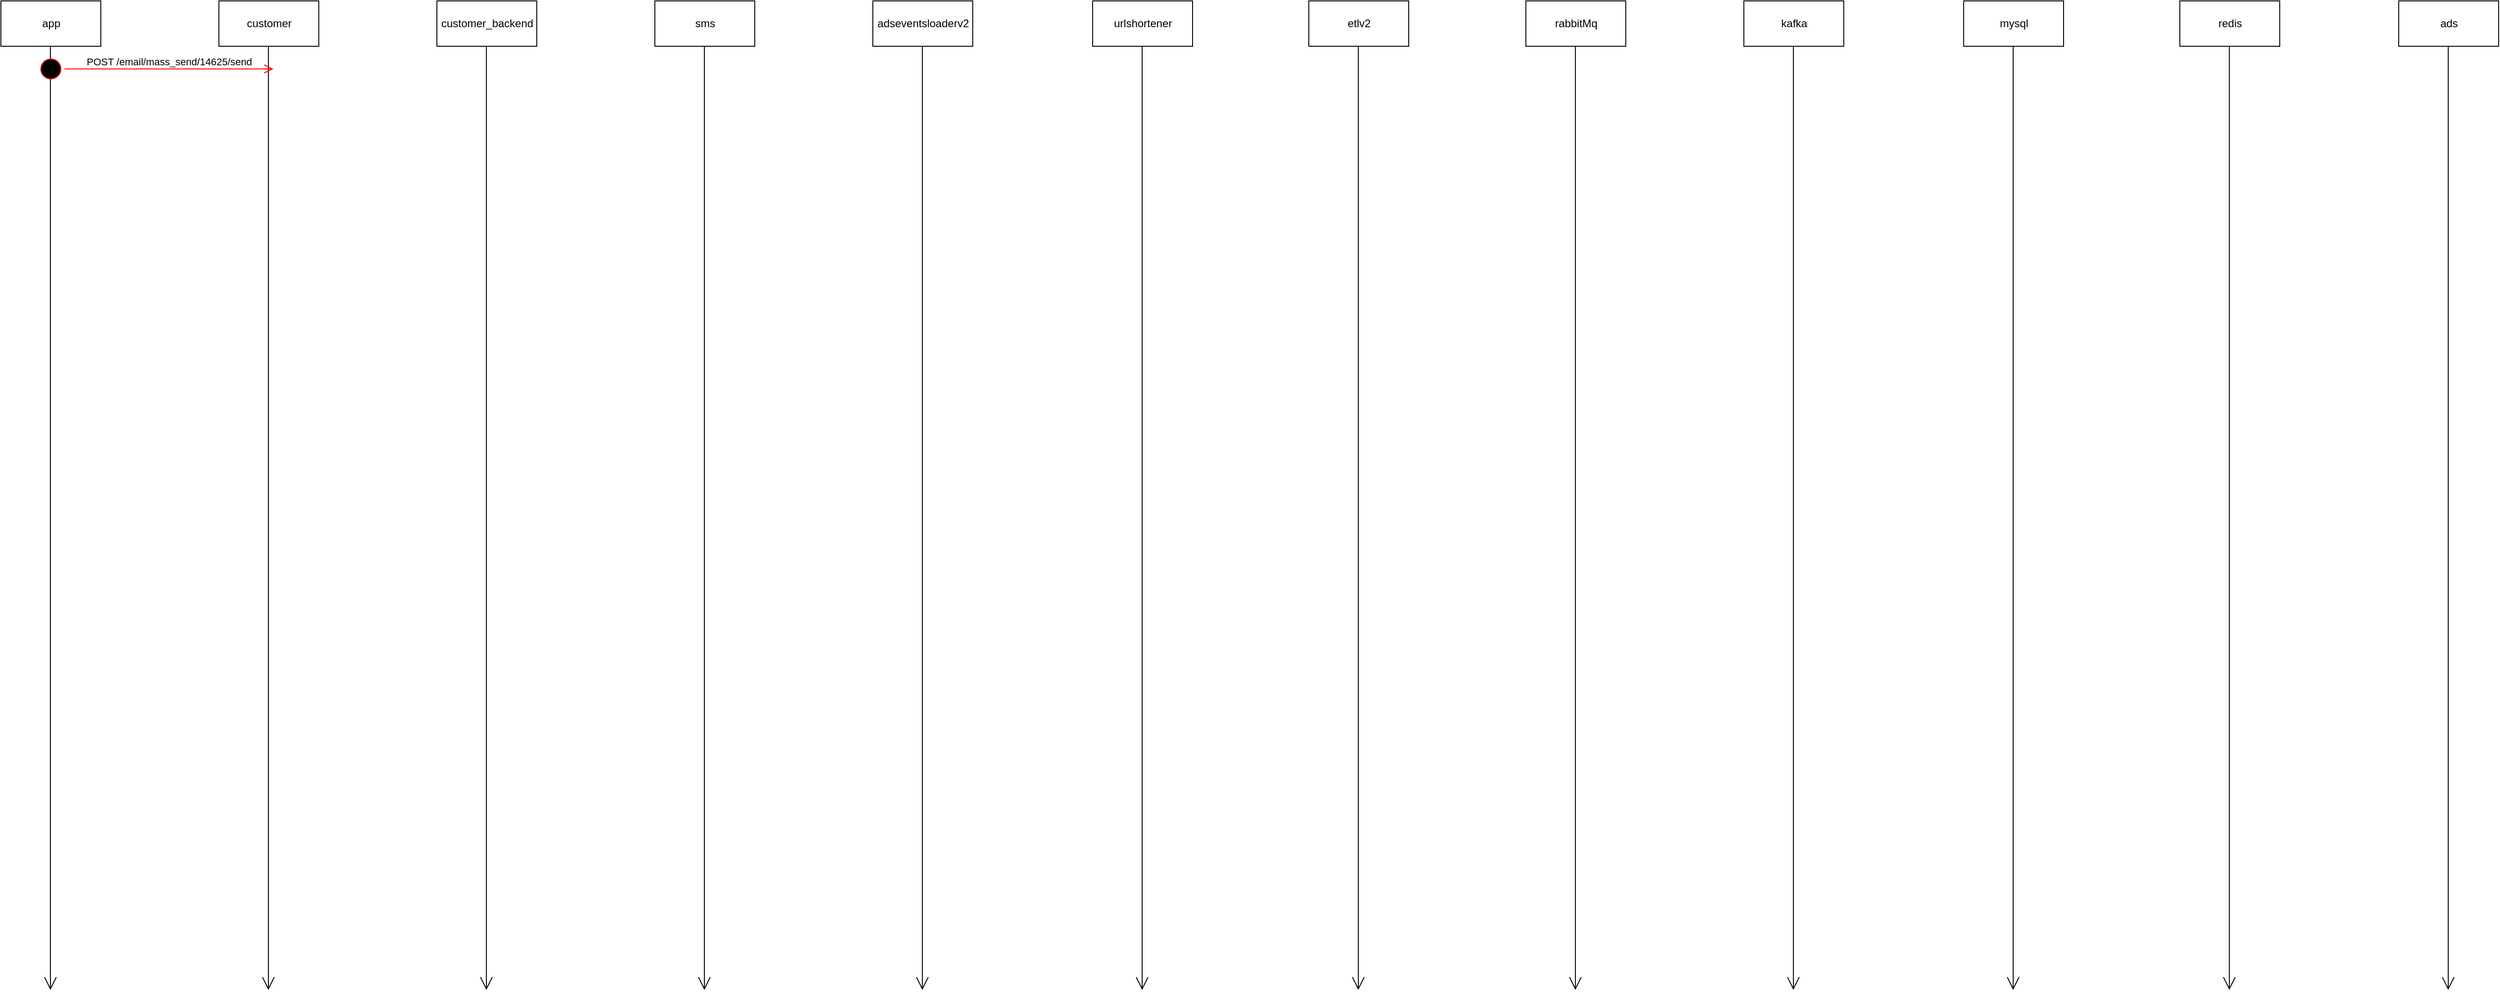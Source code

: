 <mxfile version="10.7.7" type="github"><diagram id="O8g2RhH4K5P0FFONlndG" name="Page-1"><mxGraphModel dx="1825" dy="525" grid="1" gridSize="10" guides="1" tooltips="1" connect="1" arrows="1" fold="1" page="1" pageScale="1" pageWidth="827" pageHeight="1169" math="0" shadow="0"><root><mxCell id="0"/><mxCell id="1" parent="0"/><mxCell id="TE-8ePu028glbtKg9xM3-2" value="app" style="html=1;" parent="1" vertex="1"><mxGeometry x="-200" y="30" width="110" height="50" as="geometry"/></mxCell><mxCell id="TE-8ePu028glbtKg9xM3-4" value="customer_backend" style="html=1;" parent="1" vertex="1"><mxGeometry x="280" y="30" width="110" height="50" as="geometry"/></mxCell><mxCell id="TE-8ePu028glbtKg9xM3-5" value="" style="endArrow=open;endFill=1;endSize=12;html=1;" parent="1" edge="1"><mxGeometry width="160" relative="1" as="geometry"><mxPoint x="334.5" y="80" as="sourcePoint"/><mxPoint x="334.5" y="1120" as="targetPoint"/></mxGeometry></mxCell><mxCell id="TE-8ePu028glbtKg9xM3-6" value="sms" style="html=1;" parent="1" vertex="1"><mxGeometry x="520" y="30" width="110" height="50" as="geometry"/></mxCell><mxCell id="TE-8ePu028glbtKg9xM3-7" value="" style="endArrow=open;endFill=1;endSize=12;html=1;" parent="1" edge="1"><mxGeometry width="160" relative="1" as="geometry"><mxPoint x="574.5" y="80" as="sourcePoint"/><mxPoint x="574.5" y="1120" as="targetPoint"/></mxGeometry></mxCell><mxCell id="TE-8ePu028glbtKg9xM3-8" value="adseventsloaderv2" style="html=1;" parent="1" vertex="1"><mxGeometry x="760" y="30" width="110" height="50" as="geometry"/></mxCell><mxCell id="TE-8ePu028glbtKg9xM3-9" value="" style="endArrow=open;endFill=1;endSize=12;html=1;" parent="1" edge="1"><mxGeometry width="160" relative="1" as="geometry"><mxPoint x="814.5" y="80" as="sourcePoint"/><mxPoint x="814.5" y="1120" as="targetPoint"/></mxGeometry></mxCell><mxCell id="TE-8ePu028glbtKg9xM3-10" value="urlshortener" style="html=1;" parent="1" vertex="1"><mxGeometry x="1002" y="30" width="110" height="50" as="geometry"/></mxCell><mxCell id="TE-8ePu028glbtKg9xM3-11" value="" style="endArrow=open;endFill=1;endSize=12;html=1;" parent="1" edge="1"><mxGeometry width="160" relative="1" as="geometry"><mxPoint x="1056.5" y="80" as="sourcePoint"/><mxPoint x="1056.5" y="1120" as="targetPoint"/></mxGeometry></mxCell><mxCell id="TE-8ePu028glbtKg9xM3-12" value="etlv2" style="html=1;" parent="1" vertex="1"><mxGeometry x="1240" y="30" width="110" height="50" as="geometry"/></mxCell><mxCell id="TE-8ePu028glbtKg9xM3-13" value="" style="endArrow=open;endFill=1;endSize=12;html=1;" parent="1" edge="1"><mxGeometry width="160" relative="1" as="geometry"><mxPoint x="1294.5" y="80" as="sourcePoint"/><mxPoint x="1294.5" y="1120" as="targetPoint"/></mxGeometry></mxCell><mxCell id="TE-8ePu028glbtKg9xM3-14" value="rabbitMq" style="html=1;" parent="1" vertex="1"><mxGeometry x="1479" y="30" width="110" height="50" as="geometry"/></mxCell><mxCell id="TE-8ePu028glbtKg9xM3-15" value="" style="endArrow=open;endFill=1;endSize=12;html=1;" parent="1" edge="1"><mxGeometry width="160" relative="1" as="geometry"><mxPoint x="1533.5" y="80" as="sourcePoint"/><mxPoint x="1533.5" y="1120" as="targetPoint"/></mxGeometry></mxCell><mxCell id="TE-8ePu028glbtKg9xM3-16" value="kafka" style="html=1;" parent="1" vertex="1"><mxGeometry x="1719" y="30" width="110" height="50" as="geometry"/></mxCell><mxCell id="TE-8ePu028glbtKg9xM3-17" value="" style="endArrow=open;endFill=1;endSize=12;html=1;" parent="1" edge="1"><mxGeometry width="160" relative="1" as="geometry"><mxPoint x="1773.5" y="80" as="sourcePoint"/><mxPoint x="1773.5" y="1120" as="targetPoint"/></mxGeometry></mxCell><mxCell id="TE-8ePu028glbtKg9xM3-18" value="mysql" style="html=1;" parent="1" vertex="1"><mxGeometry x="1961" y="30" width="110" height="50" as="geometry"/></mxCell><mxCell id="TE-8ePu028glbtKg9xM3-19" value="" style="endArrow=open;endFill=1;endSize=12;html=1;" parent="1" edge="1"><mxGeometry width="160" relative="1" as="geometry"><mxPoint x="2015.5" y="80" as="sourcePoint"/><mxPoint x="2015.5" y="1120" as="targetPoint"/></mxGeometry></mxCell><mxCell id="TE-8ePu028glbtKg9xM3-20" value="redis" style="html=1;" parent="1" vertex="1"><mxGeometry x="2199" y="30" width="110" height="50" as="geometry"/></mxCell><mxCell id="TE-8ePu028glbtKg9xM3-21" value="" style="endArrow=open;endFill=1;endSize=12;html=1;" parent="1" edge="1"><mxGeometry width="160" relative="1" as="geometry"><mxPoint x="2253.5" y="80" as="sourcePoint"/><mxPoint x="2253.5" y="1120" as="targetPoint"/></mxGeometry></mxCell><mxCell id="TE-8ePu028glbtKg9xM3-22" value="ads" style="html=1;" parent="1" vertex="1"><mxGeometry x="2440" y="30" width="110" height="50" as="geometry"/></mxCell><mxCell id="TE-8ePu028glbtKg9xM3-23" value="" style="endArrow=open;endFill=1;endSize=12;html=1;" parent="1" edge="1"><mxGeometry width="160" relative="1" as="geometry"><mxPoint x="2494.5" y="80" as="sourcePoint"/><mxPoint x="2494.5" y="1120" as="targetPoint"/></mxGeometry></mxCell><mxCell id="ezRIE77XOHFSFWOEo3Oj-6" value="customer" style="html=1;" vertex="1" parent="1"><mxGeometry x="40" y="30" width="110" height="50" as="geometry"/></mxCell><mxCell id="ezRIE77XOHFSFWOEo3Oj-7" value="" style="endArrow=open;endFill=1;endSize=12;html=1;" edge="1" parent="1"><mxGeometry width="160" relative="1" as="geometry"><mxPoint x="94.5" y="80" as="sourcePoint"/><mxPoint x="94.5" y="1120" as="targetPoint"/></mxGeometry></mxCell><mxCell id="ezRIE77XOHFSFWOEo3Oj-12" value="" style="endArrow=open;endFill=1;endSize=12;html=1;" edge="1" parent="1"><mxGeometry width="160" relative="1" as="geometry"><mxPoint x="-145.5" y="80" as="sourcePoint"/><mxPoint x="-145.5" y="1120" as="targetPoint"/></mxGeometry></mxCell><mxCell id="ezRIE77XOHFSFWOEo3Oj-13" value="" style="ellipse;html=1;shape=startState;fillColor=#000000;strokeColor=#ff0000;" vertex="1" parent="1"><mxGeometry x="-160" y="90" width="30" height="30" as="geometry"/></mxCell><mxCell id="ezRIE77XOHFSFWOEo3Oj-14" value="&lt;span&gt;POST /email/mass_send/14625/send&lt;/span&gt;" style="edgeStyle=orthogonalEdgeStyle;html=1;verticalAlign=bottom;endArrow=open;endSize=8;strokeColor=#ff0000;" edge="1" source="ezRIE77XOHFSFWOEo3Oj-13" parent="1"><mxGeometry relative="1" as="geometry"><mxPoint x="100" y="105" as="targetPoint"/></mxGeometry></mxCell></root></mxGraphModel></diagram></mxfile>